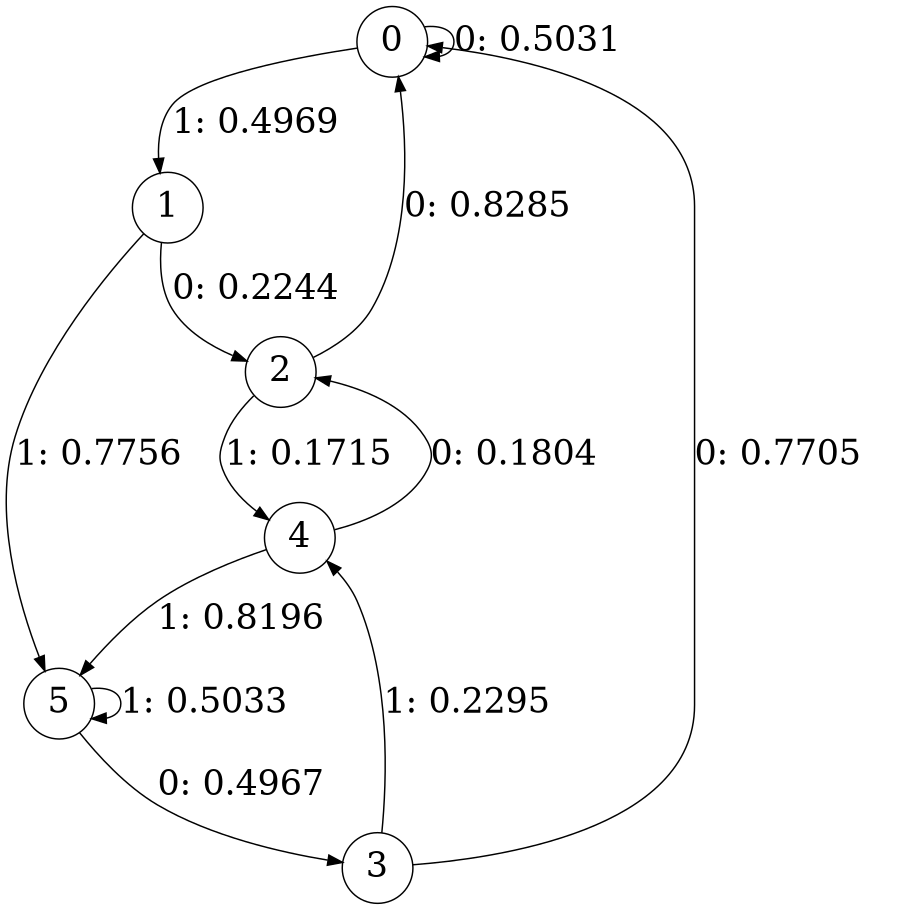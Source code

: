 digraph "ch24randomL3" {
size = "6,8.5";
ratio = "fill";
node [shape = circle];
node [fontsize = 24];
edge [fontsize = 24];
0 -> 0 [label = "0: 0.5031   "];
0 -> 1 [label = "1: 0.4969   "];
1 -> 2 [label = "0: 0.2244   "];
1 -> 5 [label = "1: 0.7756   "];
2 -> 0 [label = "0: 0.8285   "];
2 -> 4 [label = "1: 0.1715   "];
3 -> 0 [label = "0: 0.7705   "];
3 -> 4 [label = "1: 0.2295   "];
4 -> 2 [label = "0: 0.1804   "];
4 -> 5 [label = "1: 0.8196   "];
5 -> 3 [label = "0: 0.4967   "];
5 -> 5 [label = "1: 0.5033   "];
}